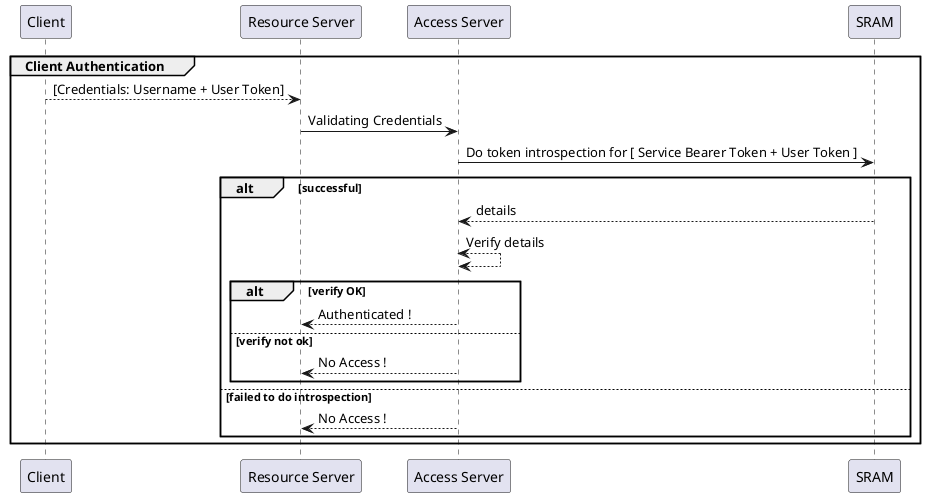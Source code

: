 @startuml
participant RP as "Client"
participant RS as "Resource Server"
participant AS as "Access Server"
group Client Authentication
RP --> RS: [Credentials: Username + User Token]
RS -> AS: Validating Credentials
AS -> SRAM: Do token introspection for [ Service Bearer Token + User Token ]
alt successful
AS <-- SRAM: details
AS <--> AS: Verify details
alt verify OK
RS <-- AS: Authenticated !
else verify not ok
RS <-- AS: No Access !
end
else failed to do introspection
RS <-- AS: No Access !
end
end
@enduml